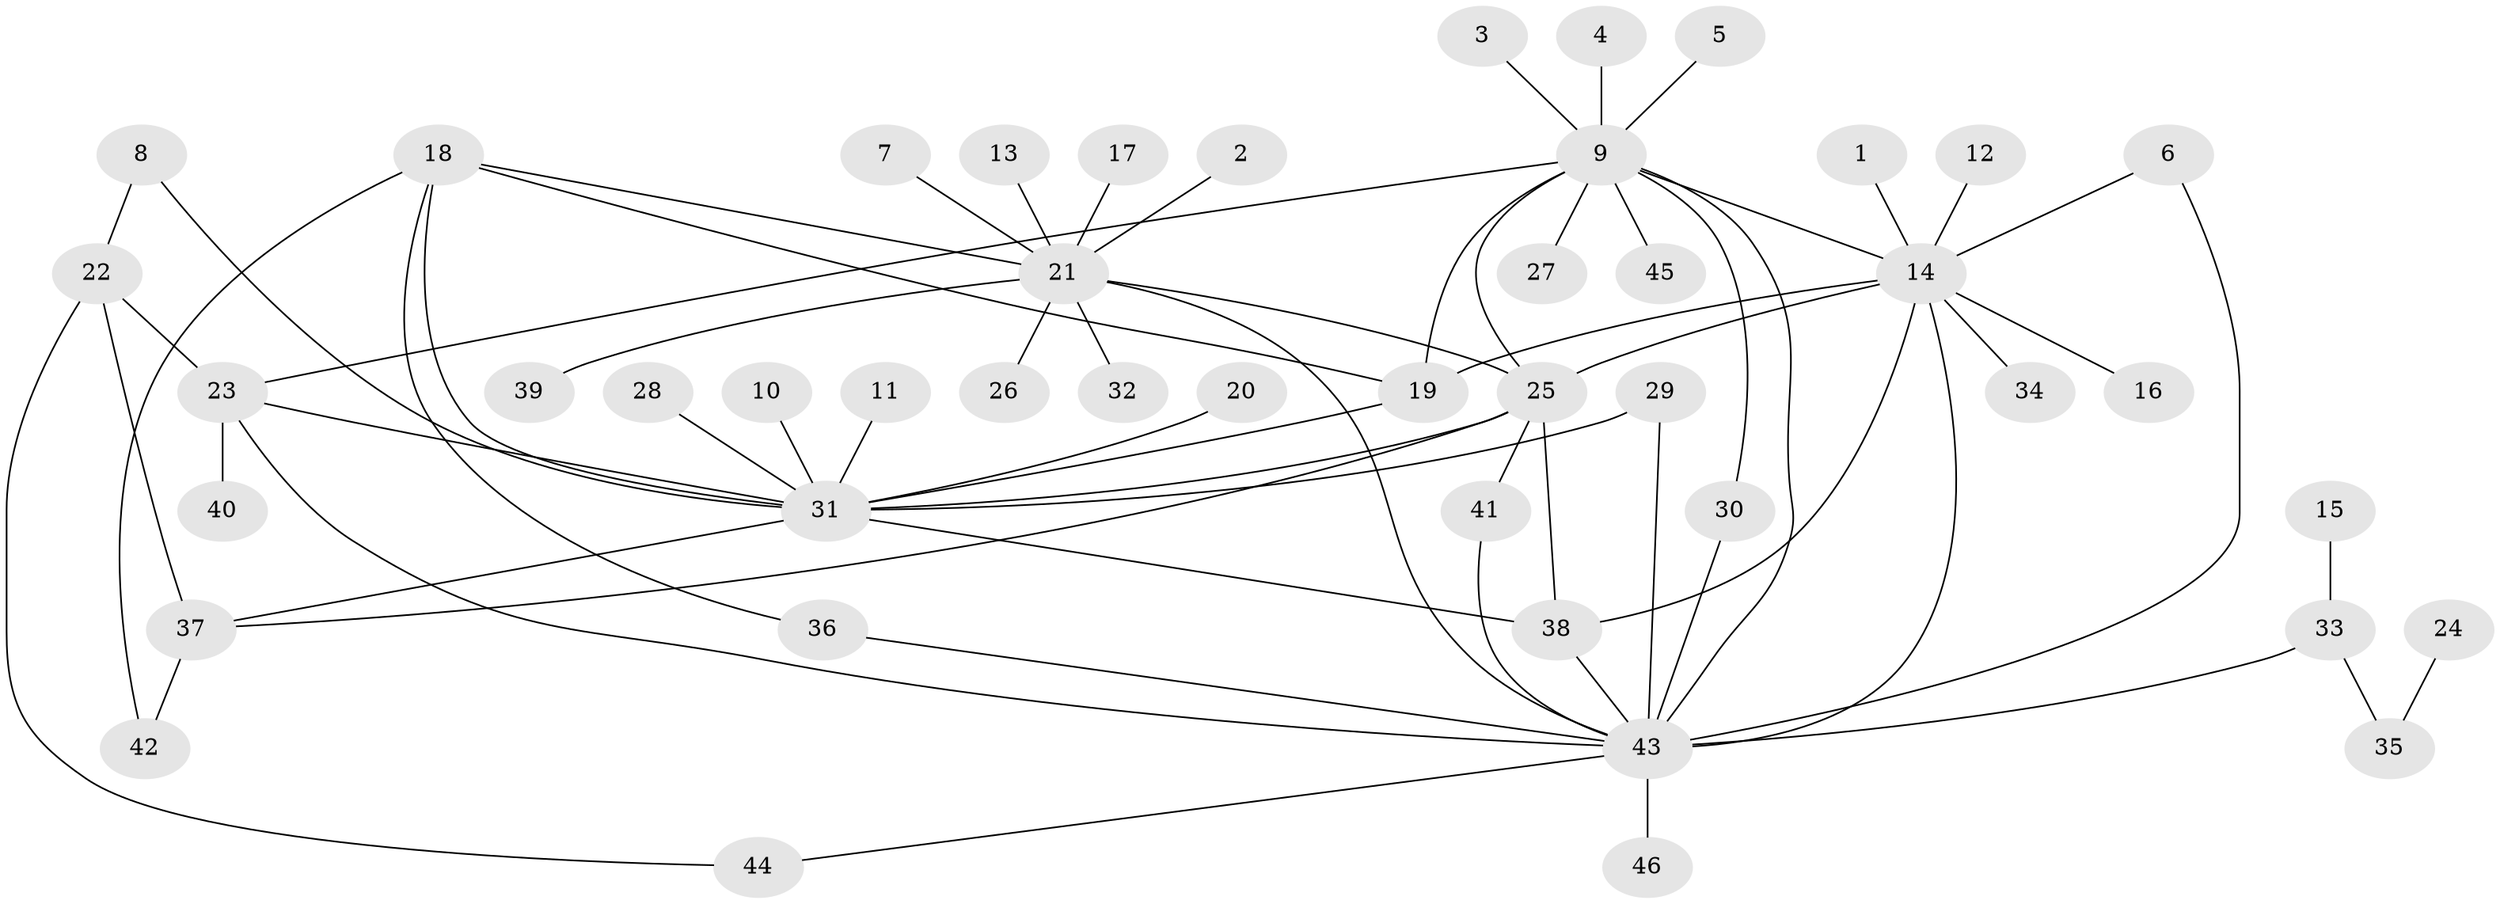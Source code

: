 // original degree distribution, {5: 0.03260869565217391, 15: 0.03260869565217391, 1: 0.5543478260869565, 7: 0.010869565217391304, 18: 0.010869565217391304, 12: 0.010869565217391304, 2: 0.1956521739130435, 3: 0.08695652173913043, 8: 0.010869565217391304, 6: 0.010869565217391304, 4: 0.043478260869565216}
// Generated by graph-tools (version 1.1) at 2025/36/03/04/25 23:36:56]
// undirected, 46 vertices, 67 edges
graph export_dot {
  node [color=gray90,style=filled];
  1;
  2;
  3;
  4;
  5;
  6;
  7;
  8;
  9;
  10;
  11;
  12;
  13;
  14;
  15;
  16;
  17;
  18;
  19;
  20;
  21;
  22;
  23;
  24;
  25;
  26;
  27;
  28;
  29;
  30;
  31;
  32;
  33;
  34;
  35;
  36;
  37;
  38;
  39;
  40;
  41;
  42;
  43;
  44;
  45;
  46;
  1 -- 14 [weight=1.0];
  2 -- 21 [weight=1.0];
  3 -- 9 [weight=1.0];
  4 -- 9 [weight=1.0];
  5 -- 9 [weight=1.0];
  6 -- 14 [weight=1.0];
  6 -- 43 [weight=1.0];
  7 -- 21 [weight=1.0];
  8 -- 22 [weight=1.0];
  8 -- 31 [weight=1.0];
  9 -- 14 [weight=1.0];
  9 -- 19 [weight=1.0];
  9 -- 23 [weight=1.0];
  9 -- 25 [weight=1.0];
  9 -- 27 [weight=1.0];
  9 -- 30 [weight=1.0];
  9 -- 43 [weight=1.0];
  9 -- 45 [weight=1.0];
  10 -- 31 [weight=1.0];
  11 -- 31 [weight=1.0];
  12 -- 14 [weight=1.0];
  13 -- 21 [weight=1.0];
  14 -- 16 [weight=1.0];
  14 -- 19 [weight=1.0];
  14 -- 25 [weight=1.0];
  14 -- 34 [weight=1.0];
  14 -- 38 [weight=1.0];
  14 -- 43 [weight=1.0];
  15 -- 33 [weight=1.0];
  17 -- 21 [weight=1.0];
  18 -- 19 [weight=1.0];
  18 -- 21 [weight=1.0];
  18 -- 31 [weight=1.0];
  18 -- 36 [weight=1.0];
  18 -- 42 [weight=1.0];
  19 -- 31 [weight=1.0];
  20 -- 31 [weight=1.0];
  21 -- 25 [weight=1.0];
  21 -- 26 [weight=1.0];
  21 -- 32 [weight=1.0];
  21 -- 39 [weight=1.0];
  21 -- 43 [weight=1.0];
  22 -- 23 [weight=1.0];
  22 -- 37 [weight=1.0];
  22 -- 44 [weight=1.0];
  23 -- 31 [weight=1.0];
  23 -- 40 [weight=1.0];
  23 -- 43 [weight=1.0];
  24 -- 35 [weight=1.0];
  25 -- 31 [weight=1.0];
  25 -- 37 [weight=1.0];
  25 -- 38 [weight=1.0];
  25 -- 41 [weight=1.0];
  28 -- 31 [weight=1.0];
  29 -- 31 [weight=1.0];
  29 -- 43 [weight=1.0];
  30 -- 43 [weight=1.0];
  31 -- 37 [weight=1.0];
  31 -- 38 [weight=1.0];
  33 -- 35 [weight=1.0];
  33 -- 43 [weight=2.0];
  36 -- 43 [weight=1.0];
  37 -- 42 [weight=1.0];
  38 -- 43 [weight=1.0];
  41 -- 43 [weight=1.0];
  43 -- 44 [weight=1.0];
  43 -- 46 [weight=1.0];
}
